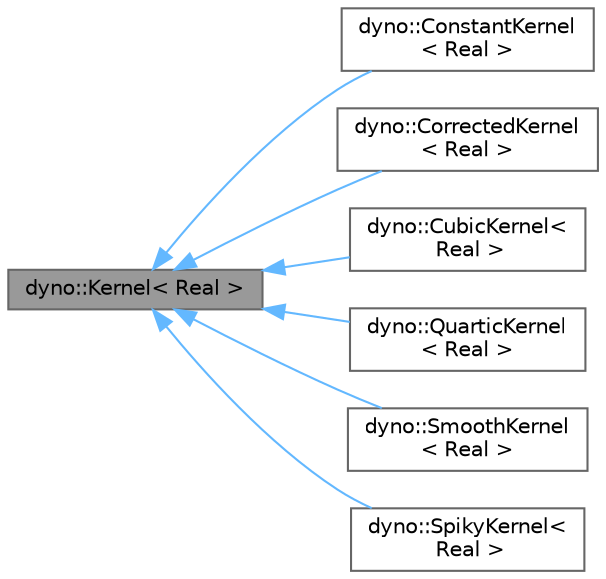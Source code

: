 digraph "dyno::Kernel&lt; Real &gt;"
{
 // LATEX_PDF_SIZE
  bgcolor="transparent";
  edge [fontname=Helvetica,fontsize=10,labelfontname=Helvetica,labelfontsize=10];
  node [fontname=Helvetica,fontsize=10,shape=box,height=0.2,width=0.4];
  rankdir="LR";
  Node1 [id="Node000001",label="dyno::Kernel\< Real \>",height=0.2,width=0.4,color="gray40", fillcolor="grey60", style="filled", fontcolor="black",tooltip=" "];
  Node1 -> Node2 [id="edge1_Node000001_Node000002",dir="back",color="steelblue1",style="solid",tooltip=" "];
  Node2 [id="Node000002",label="dyno::ConstantKernel\l\< Real \>",height=0.2,width=0.4,color="gray40", fillcolor="white", style="filled",URL="$classdyno_1_1_constant_kernel.html",tooltip=" "];
  Node1 -> Node3 [id="edge2_Node000001_Node000003",dir="back",color="steelblue1",style="solid",tooltip=" "];
  Node3 [id="Node000003",label="dyno::CorrectedKernel\l\< Real \>",height=0.2,width=0.4,color="gray40", fillcolor="white", style="filled",URL="$classdyno_1_1_corrected_kernel.html",tooltip=" "];
  Node1 -> Node4 [id="edge3_Node000001_Node000004",dir="back",color="steelblue1",style="solid",tooltip=" "];
  Node4 [id="Node000004",label="dyno::CubicKernel\<\l Real \>",height=0.2,width=0.4,color="gray40", fillcolor="white", style="filled",URL="$classdyno_1_1_cubic_kernel.html",tooltip=" "];
  Node1 -> Node5 [id="edge4_Node000001_Node000005",dir="back",color="steelblue1",style="solid",tooltip=" "];
  Node5 [id="Node000005",label="dyno::QuarticKernel\l\< Real \>",height=0.2,width=0.4,color="gray40", fillcolor="white", style="filled",URL="$classdyno_1_1_quartic_kernel.html",tooltip=" "];
  Node1 -> Node6 [id="edge5_Node000001_Node000006",dir="back",color="steelblue1",style="solid",tooltip=" "];
  Node6 [id="Node000006",label="dyno::SmoothKernel\l\< Real \>",height=0.2,width=0.4,color="gray40", fillcolor="white", style="filled",URL="$classdyno_1_1_smooth_kernel.html",tooltip=" "];
  Node1 -> Node7 [id="edge6_Node000001_Node000007",dir="back",color="steelblue1",style="solid",tooltip=" "];
  Node7 [id="Node000007",label="dyno::SpikyKernel\<\l Real \>",height=0.2,width=0.4,color="gray40", fillcolor="white", style="filled",URL="$classdyno_1_1_spiky_kernel.html",tooltip=" "];
}
